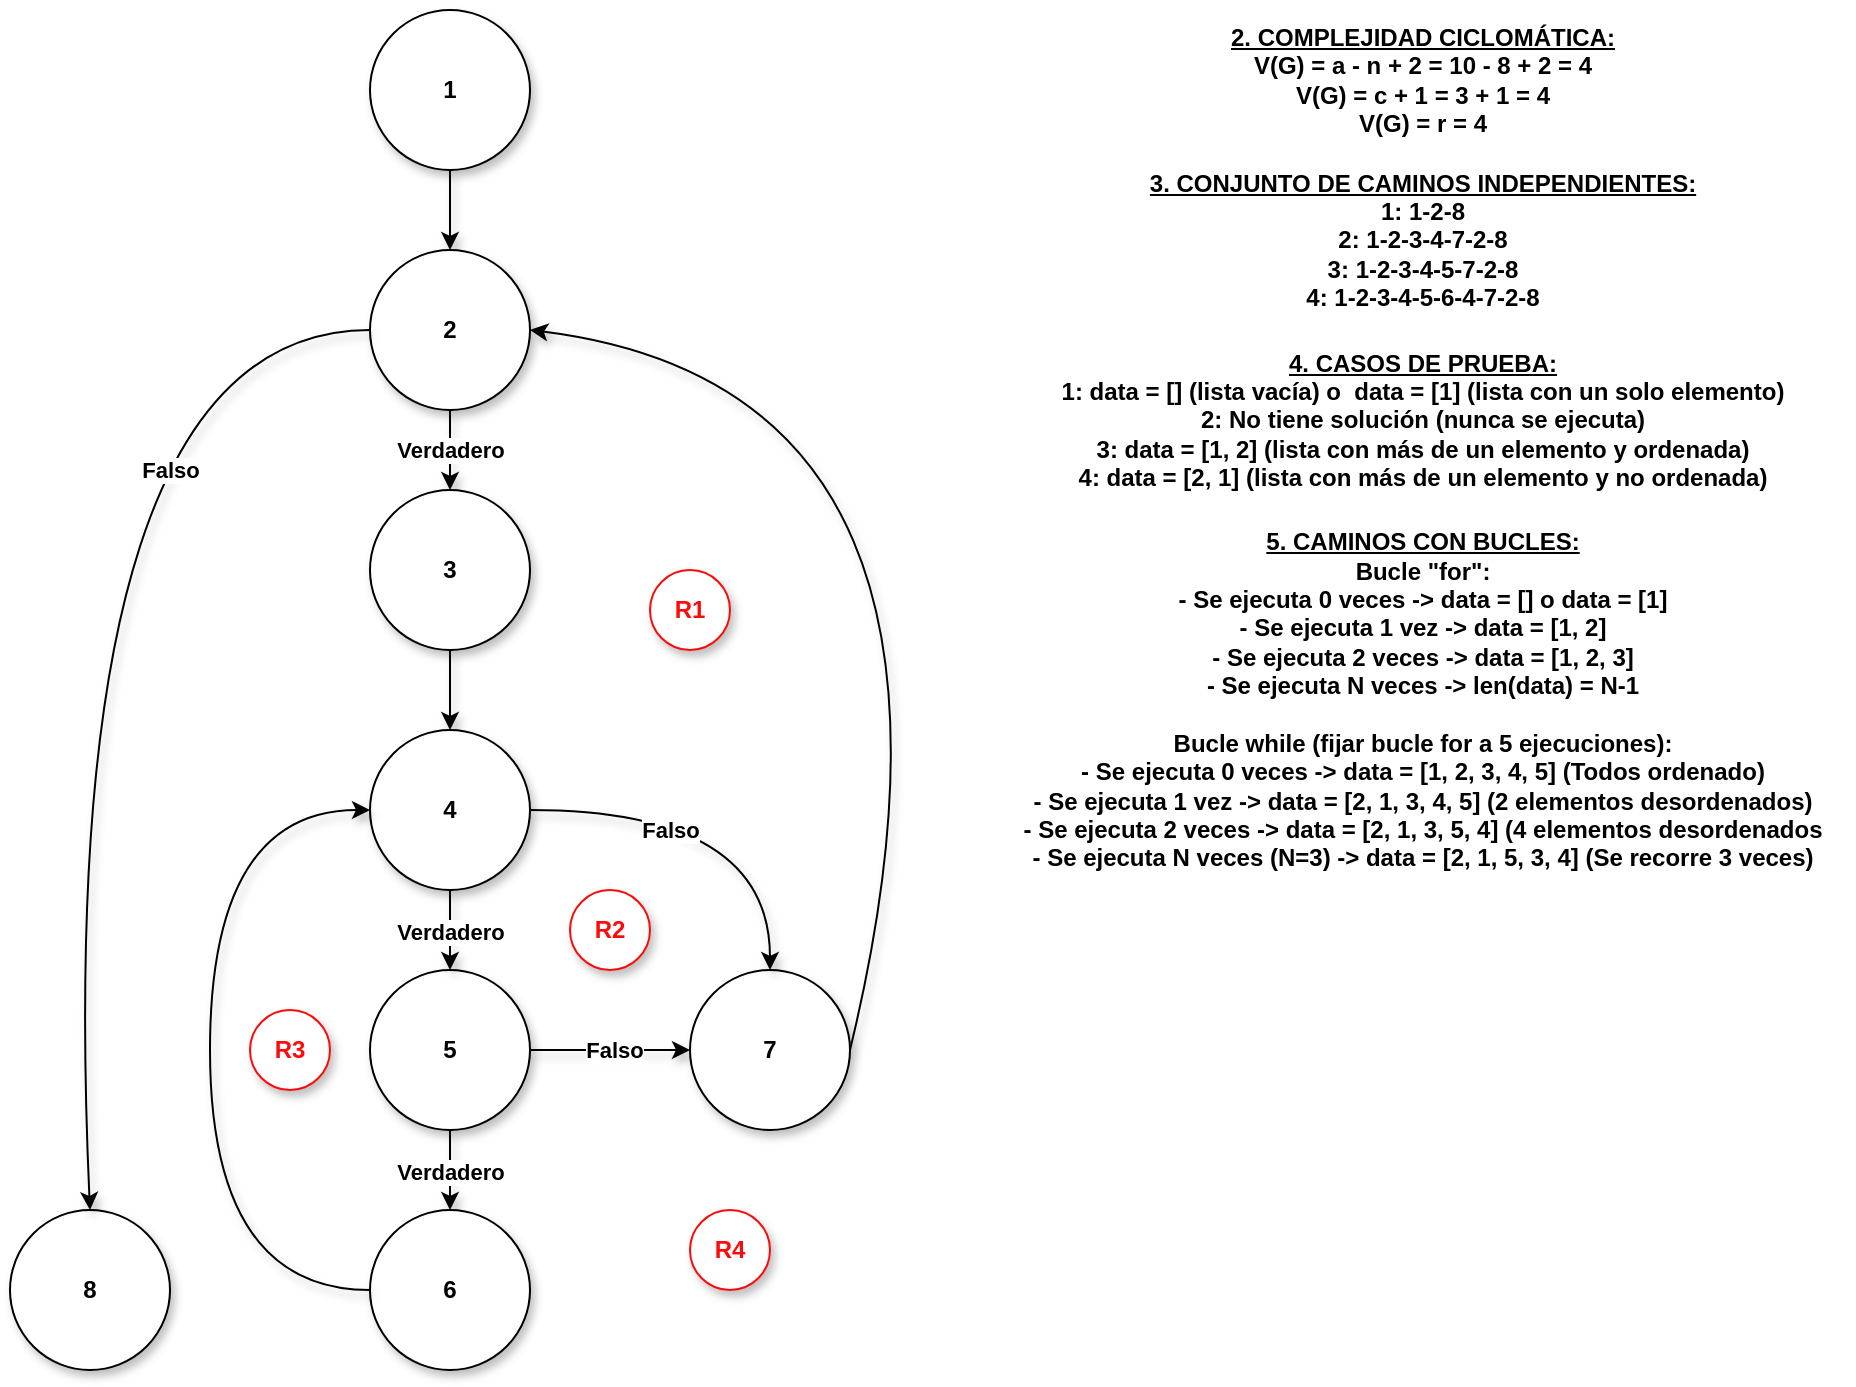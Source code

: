 <mxfile version="24.7.17">
  <diagram name="Página-1" id="qlfGURjjjB_SgXgHJ2ly">
    <mxGraphModel dx="1050" dy="629" grid="1" gridSize="10" guides="1" tooltips="1" connect="1" arrows="1" fold="1" page="1" pageScale="1" pageWidth="827" pageHeight="1169" math="0" shadow="0">
      <root>
        <mxCell id="0" />
        <mxCell id="1" parent="0" />
        <mxCell id="a_scWwqzRaStGfmflHEY-15" style="edgeStyle=orthogonalEdgeStyle;rounded=0;orthogonalLoop=1;jettySize=auto;html=1;exitX=0.5;exitY=1;exitDx=0;exitDy=0;entryX=0.5;entryY=0;entryDx=0;entryDy=0;shadow=1;" parent="1" source="a_scWwqzRaStGfmflHEY-16" target="a_scWwqzRaStGfmflHEY-19" edge="1">
          <mxGeometry relative="1" as="geometry" />
        </mxCell>
        <mxCell id="a_scWwqzRaStGfmflHEY-16" value="&lt;b&gt;1&lt;/b&gt;" style="ellipse;whiteSpace=wrap;html=1;aspect=fixed;shadow=1;" parent="1" vertex="1">
          <mxGeometry x="339" y="245" width="80" height="80" as="geometry" />
        </mxCell>
        <mxCell id="a_scWwqzRaStGfmflHEY-17" style="edgeStyle=orthogonalEdgeStyle;rounded=0;orthogonalLoop=1;jettySize=auto;html=1;exitX=0.5;exitY=1;exitDx=0;exitDy=0;entryX=0.5;entryY=0;entryDx=0;entryDy=0;shadow=1;" parent="1" source="a_scWwqzRaStGfmflHEY-19" target="a_scWwqzRaStGfmflHEY-21" edge="1">
          <mxGeometry relative="1" as="geometry" />
        </mxCell>
        <mxCell id="a_scWwqzRaStGfmflHEY-18" value="&lt;b&gt;Verdadero&lt;/b&gt;" style="edgeLabel;html=1;align=center;verticalAlign=middle;resizable=0;points=[];shadow=1;" parent="a_scWwqzRaStGfmflHEY-17" vertex="1" connectable="0">
          <mxGeometry x="-0.15" relative="1" as="geometry">
            <mxPoint y="3" as="offset" />
          </mxGeometry>
        </mxCell>
        <mxCell id="a_scWwqzRaStGfmflHEY-19" value="&lt;b&gt;2&lt;/b&gt;" style="ellipse;whiteSpace=wrap;html=1;aspect=fixed;shadow=1;" parent="1" vertex="1">
          <mxGeometry x="339" y="365" width="80" height="80" as="geometry" />
        </mxCell>
        <mxCell id="a_scWwqzRaStGfmflHEY-20" style="edgeStyle=orthogonalEdgeStyle;rounded=0;orthogonalLoop=1;jettySize=auto;html=1;exitX=0.5;exitY=1;exitDx=0;exitDy=0;entryX=0.5;entryY=0;entryDx=0;entryDy=0;shadow=1;" parent="1" source="a_scWwqzRaStGfmflHEY-21" target="a_scWwqzRaStGfmflHEY-31" edge="1">
          <mxGeometry relative="1" as="geometry" />
        </mxCell>
        <mxCell id="a_scWwqzRaStGfmflHEY-21" value="&lt;b&gt;3&lt;/b&gt;" style="ellipse;whiteSpace=wrap;html=1;aspect=fixed;shadow=1;" parent="1" vertex="1">
          <mxGeometry x="339" y="485" width="80" height="80" as="geometry" />
        </mxCell>
        <mxCell id="a_scWwqzRaStGfmflHEY-22" style="edgeStyle=orthogonalEdgeStyle;rounded=0;orthogonalLoop=1;jettySize=auto;html=1;exitX=0.5;exitY=1;exitDx=0;exitDy=0;entryX=0.5;entryY=0;entryDx=0;entryDy=0;shadow=1;" parent="1" source="a_scWwqzRaStGfmflHEY-26" target="a_scWwqzRaStGfmflHEY-27" edge="1">
          <mxGeometry relative="1" as="geometry" />
        </mxCell>
        <mxCell id="a_scWwqzRaStGfmflHEY-23" value="&lt;b&gt;Verdadero&lt;/b&gt;" style="edgeLabel;html=1;align=center;verticalAlign=middle;resizable=0;points=[];shadow=1;" parent="a_scWwqzRaStGfmflHEY-22" vertex="1" connectable="0">
          <mxGeometry x="0.05" y="3" relative="1" as="geometry">
            <mxPoint x="-3" as="offset" />
          </mxGeometry>
        </mxCell>
        <mxCell id="a_scWwqzRaStGfmflHEY-24" style="edgeStyle=orthogonalEdgeStyle;rounded=0;orthogonalLoop=1;jettySize=auto;html=1;exitX=1;exitY=0.5;exitDx=0;exitDy=0;entryX=0;entryY=0.5;entryDx=0;entryDy=0;shadow=1;" parent="1" source="a_scWwqzRaStGfmflHEY-26" target="a_scWwqzRaStGfmflHEY-28" edge="1">
          <mxGeometry relative="1" as="geometry" />
        </mxCell>
        <mxCell id="a_scWwqzRaStGfmflHEY-25" value="&lt;b&gt;Falso&lt;/b&gt;" style="edgeLabel;html=1;align=center;verticalAlign=middle;resizable=0;points=[];shadow=1;" parent="a_scWwqzRaStGfmflHEY-24" vertex="1" connectable="0">
          <mxGeometry x="0.05" y="-2" relative="1" as="geometry">
            <mxPoint y="-2" as="offset" />
          </mxGeometry>
        </mxCell>
        <mxCell id="a_scWwqzRaStGfmflHEY-26" value="&lt;b&gt;5&lt;/b&gt;" style="ellipse;whiteSpace=wrap;html=1;aspect=fixed;shadow=1;" parent="1" vertex="1">
          <mxGeometry x="339" y="725" width="80" height="80" as="geometry" />
        </mxCell>
        <mxCell id="a_scWwqzRaStGfmflHEY-27" value="&lt;b&gt;6&lt;/b&gt;" style="ellipse;whiteSpace=wrap;html=1;aspect=fixed;shadow=1;" parent="1" vertex="1">
          <mxGeometry x="339" y="845" width="80" height="80" as="geometry" />
        </mxCell>
        <mxCell id="a_scWwqzRaStGfmflHEY-28" value="&lt;b&gt;7&lt;/b&gt;" style="ellipse;whiteSpace=wrap;html=1;aspect=fixed;shadow=1;" parent="1" vertex="1">
          <mxGeometry x="499" y="725" width="80" height="80" as="geometry" />
        </mxCell>
        <mxCell id="a_scWwqzRaStGfmflHEY-29" style="edgeStyle=orthogonalEdgeStyle;rounded=0;orthogonalLoop=1;jettySize=auto;html=1;exitX=0.5;exitY=1;exitDx=0;exitDy=0;entryX=0.5;entryY=0;entryDx=0;entryDy=0;shadow=1;" parent="1" source="a_scWwqzRaStGfmflHEY-31" target="a_scWwqzRaStGfmflHEY-26" edge="1">
          <mxGeometry relative="1" as="geometry" />
        </mxCell>
        <mxCell id="a_scWwqzRaStGfmflHEY-30" value="&lt;b&gt;Verdadero&lt;/b&gt;" style="edgeLabel;html=1;align=center;verticalAlign=middle;resizable=0;points=[];shadow=1;" parent="a_scWwqzRaStGfmflHEY-29" vertex="1" connectable="0">
          <mxGeometry x="0.05" y="1" relative="1" as="geometry">
            <mxPoint x="-1" as="offset" />
          </mxGeometry>
        </mxCell>
        <mxCell id="a_scWwqzRaStGfmflHEY-31" value="&lt;b&gt;4&lt;/b&gt;" style="ellipse;whiteSpace=wrap;html=1;aspect=fixed;shadow=1;" parent="1" vertex="1">
          <mxGeometry x="339" y="605" width="80" height="80" as="geometry" />
        </mxCell>
        <mxCell id="a_scWwqzRaStGfmflHEY-32" value="&lt;b&gt;8&lt;/b&gt;" style="ellipse;whiteSpace=wrap;html=1;aspect=fixed;shadow=1;" parent="1" vertex="1">
          <mxGeometry x="159" y="845" width="80" height="80" as="geometry" />
        </mxCell>
        <mxCell id="a_scWwqzRaStGfmflHEY-33" value="" style="curved=1;endArrow=classic;html=1;rounded=0;entryX=1;entryY=0.5;entryDx=0;entryDy=0;shadow=1;" parent="1" target="a_scWwqzRaStGfmflHEY-19" edge="1">
          <mxGeometry width="50" height="50" relative="1" as="geometry">
            <mxPoint x="579" y="765" as="sourcePoint" />
            <mxPoint x="589" y="615" as="targetPoint" />
            <Array as="points">
              <mxPoint x="659" y="435" />
            </Array>
          </mxGeometry>
        </mxCell>
        <mxCell id="a_scWwqzRaStGfmflHEY-34" value="" style="curved=1;endArrow=classic;html=1;rounded=0;exitX=1;exitY=0.5;exitDx=0;exitDy=0;entryX=0.5;entryY=0;entryDx=0;entryDy=0;shadow=1;fontStyle=1" parent="1" source="a_scWwqzRaStGfmflHEY-31" target="a_scWwqzRaStGfmflHEY-28" edge="1">
          <mxGeometry width="50" height="50" relative="1" as="geometry">
            <mxPoint x="539" y="665" as="sourcePoint" />
            <mxPoint x="589" y="615" as="targetPoint" />
            <Array as="points">
              <mxPoint x="539" y="645" />
            </Array>
          </mxGeometry>
        </mxCell>
        <mxCell id="a_scWwqzRaStGfmflHEY-35" value="&lt;b&gt;Falso&lt;/b&gt;" style="edgeLabel;html=1;align=center;verticalAlign=middle;resizable=0;points=[];shadow=1;" parent="a_scWwqzRaStGfmflHEY-34" vertex="1" connectable="0">
          <mxGeometry x="-0.31" y="-12" relative="1" as="geometry">
            <mxPoint x="1" y="-2" as="offset" />
          </mxGeometry>
        </mxCell>
        <mxCell id="a_scWwqzRaStGfmflHEY-36" value="" style="curved=1;endArrow=classic;html=1;rounded=0;exitX=0;exitY=0.5;exitDx=0;exitDy=0;entryX=0;entryY=0.5;entryDx=0;entryDy=0;shadow=1;" parent="1" source="a_scWwqzRaStGfmflHEY-27" target="a_scWwqzRaStGfmflHEY-31" edge="1">
          <mxGeometry width="50" height="50" relative="1" as="geometry">
            <mxPoint x="539" y="665" as="sourcePoint" />
            <mxPoint x="589" y="615" as="targetPoint" />
            <Array as="points">
              <mxPoint x="259" y="885" />
              <mxPoint x="259" y="645" />
            </Array>
          </mxGeometry>
        </mxCell>
        <mxCell id="a_scWwqzRaStGfmflHEY-37" value="" style="curved=1;endArrow=classic;html=1;rounded=0;entryX=0.5;entryY=0;entryDx=0;entryDy=0;exitX=0;exitY=0.5;exitDx=0;exitDy=0;shadow=1;fontStyle=1" parent="1" source="a_scWwqzRaStGfmflHEY-19" target="a_scWwqzRaStGfmflHEY-32" edge="1">
          <mxGeometry width="50" height="50" relative="1" as="geometry">
            <mxPoint x="539" y="665" as="sourcePoint" />
            <mxPoint x="589" y="615" as="targetPoint" />
            <Array as="points">
              <mxPoint x="179" y="405" />
            </Array>
          </mxGeometry>
        </mxCell>
        <mxCell id="a_scWwqzRaStGfmflHEY-38" value="&lt;b&gt;Falso&lt;/b&gt;" style="edgeLabel;html=1;align=center;verticalAlign=middle;resizable=0;points=[];shadow=1;" parent="a_scWwqzRaStGfmflHEY-37" vertex="1" connectable="0">
          <mxGeometry x="-0.275" y="15" relative="1" as="geometry">
            <mxPoint x="42" y="13" as="offset" />
          </mxGeometry>
        </mxCell>
        <mxCell id="a_scWwqzRaStGfmflHEY-39" value="&lt;div&gt;&lt;b&gt;&lt;u&gt;2. COMPLEJIDAD CICLOMÁTICA:&lt;/u&gt;&lt;/b&gt;&lt;/div&gt;&lt;b&gt;V(G) =&amp;nbsp;a - n + 2 = 10 - 8 + 2 = 4&lt;/b&gt;&lt;div&gt;&lt;b&gt;V(G) = c + 1 = 3 + 1 = 4&lt;br&gt;V(G) = r = 4&lt;/b&gt;&lt;/div&gt;" style="text;html=1;align=center;verticalAlign=middle;resizable=0;points=[];autosize=1;strokeColor=none;fillColor=none;shadow=1;" parent="1" vertex="1">
          <mxGeometry x="755" y="245" width="220" height="70" as="geometry" />
        </mxCell>
        <mxCell id="a_scWwqzRaStGfmflHEY-40" value="&lt;font color=&quot;#ff0a0a&quot;&gt;&lt;b&gt;R1&lt;/b&gt;&lt;/font&gt;" style="ellipse;whiteSpace=wrap;html=1;aspect=fixed;strokeColor=#FF0A0A;shadow=1;" parent="1" vertex="1">
          <mxGeometry x="479" y="525" width="40" height="40" as="geometry" />
        </mxCell>
        <mxCell id="a_scWwqzRaStGfmflHEY-41" value="&lt;font color=&quot;#ff0a0a&quot;&gt;&lt;b&gt;R2&lt;/b&gt;&lt;/font&gt;" style="ellipse;whiteSpace=wrap;html=1;aspect=fixed;strokeColor=#FF0A0A;shadow=1;" parent="1" vertex="1">
          <mxGeometry x="439" y="685" width="40" height="40" as="geometry" />
        </mxCell>
        <mxCell id="a_scWwqzRaStGfmflHEY-42" value="&lt;font style=&quot;&quot; color=&quot;#ff0a0a&quot;&gt;R3&lt;/font&gt;" style="ellipse;whiteSpace=wrap;html=1;aspect=fixed;strokeColor=#FF0A0A;shadow=1;fontStyle=1" parent="1" vertex="1">
          <mxGeometry x="279" y="745" width="40" height="40" as="geometry" />
        </mxCell>
        <mxCell id="a_scWwqzRaStGfmflHEY-43" value="&lt;font color=&quot;#ff0a0a&quot;&gt;&lt;b&gt;R4&lt;/b&gt;&lt;/font&gt;" style="ellipse;whiteSpace=wrap;html=1;aspect=fixed;strokeColor=#FF0A0A;shadow=1;" parent="1" vertex="1">
          <mxGeometry x="499" y="845" width="40" height="40" as="geometry" />
        </mxCell>
        <mxCell id="a_scWwqzRaStGfmflHEY-44" value="&lt;div&gt;&lt;b&gt;&lt;u&gt;3. CONJUNTO DE CAMINOS INDEPENDIENTES:&lt;/u&gt;&lt;/b&gt;&lt;/div&gt;&lt;div&gt;&lt;b&gt;1: 1-2-8&lt;/b&gt;&lt;/div&gt;&lt;div&gt;&lt;b&gt;2:&amp;nbsp;&lt;/b&gt;&lt;b style=&quot;background-color: initial;&quot;&gt;1-2-3-4-7-2-8&lt;/b&gt;&lt;/div&gt;&lt;div&gt;&lt;b&gt;3:&amp;nbsp;&lt;/b&gt;&lt;b style=&quot;background-color: initial;&quot;&gt;1-2-3-4-5-7-2-8&lt;/b&gt;&lt;/div&gt;&lt;div&gt;&lt;b&gt;4: 1-2-3-4-5-6-4-7-2-8&lt;/b&gt;&lt;/div&gt;" style="text;html=1;align=center;verticalAlign=middle;resizable=0;points=[];autosize=1;strokeColor=none;fillColor=none;shadow=1;" parent="1" vertex="1">
          <mxGeometry x="715" y="315" width="300" height="90" as="geometry" />
        </mxCell>
        <mxCell id="iftXPG_NBNdC4ZWBvDt0-1" value="&lt;b&gt;&lt;u&gt;4. CASOS DE PRUEBA:&lt;/u&gt;&lt;/b&gt;&lt;div&gt;&lt;b&gt;1: data = [] (lista vacía) o&amp;nbsp; data = [1] (lista con un solo elemento)&lt;/b&gt;&lt;/div&gt;&lt;div&gt;&lt;b&gt;2: No tiene solución (nunca se ejecuta)&lt;/b&gt;&lt;/div&gt;&lt;div&gt;&lt;b&gt;3: data = [1, 2] (lista con más de un elemento y ordenada)&lt;/b&gt;&lt;/div&gt;&lt;div&gt;&lt;b&gt;4: data = [2, 1] (lista con más de un elemento y no ordenada)&lt;/b&gt;&lt;/div&gt;" style="text;html=1;align=center;verticalAlign=middle;resizable=0;points=[];autosize=1;strokeColor=none;fillColor=none;shadow=1;" parent="1" vertex="1">
          <mxGeometry x="675" y="405" width="380" height="90" as="geometry" />
        </mxCell>
        <mxCell id="iftXPG_NBNdC4ZWBvDt0-2" value="&lt;div&gt;&lt;b&gt;&lt;u&gt;5. CAMINOS CON BUCLES:&lt;/u&gt;&lt;/b&gt;&lt;/div&gt;&lt;div&gt;&lt;b&gt;Bucle &quot;for&quot;:&lt;/b&gt;&lt;/div&gt;&lt;div&gt;&lt;b&gt;- Se ejecuta 0 veces -&amp;gt; data = [] o data = [1]&lt;/b&gt;&lt;/div&gt;&lt;div&gt;&lt;b&gt;- Se ejecuta 1 vez -&amp;gt; data = [1, 2]&lt;/b&gt;&lt;/div&gt;&lt;div&gt;&lt;b&gt;- Se ejecuta 2 veces -&amp;gt; data = [1, 2, 3]&lt;/b&gt;&lt;/div&gt;&lt;div&gt;&lt;b style=&quot;background-color: initial;&quot;&gt;- Se ejecuta N veces -&amp;gt; len(data) = N-1&lt;/b&gt;&lt;br&gt;&lt;/div&gt;&lt;div&gt;&lt;b&gt;&lt;br&gt;&lt;/b&gt;&lt;/div&gt;&lt;div&gt;&lt;b style=&quot;background-color: initial;&quot;&gt;Bucle while (fijar bucle for a 5 ejecuciones):&lt;/b&gt;&lt;/div&gt;&lt;div&gt;&lt;b style=&quot;background-color: initial;&quot;&gt;- Se ejecuta 0 veces -&amp;gt; data = [1, 2, 3, 4, 5] (Todos ordenado)&lt;/b&gt;&lt;/div&gt;&lt;div&gt;&lt;b style=&quot;background-color: initial;&quot;&gt;- Se ejecuta 1 vez -&amp;gt; data = [2, 1, 3, 4, 5] (2 elementos desordenados)&lt;/b&gt;&lt;/div&gt;&lt;div&gt;&lt;b style=&quot;background-color: initial;&quot;&gt;- Se ejecuta 2 veces -&amp;gt; data = [2, 1, 3, 5, 4] (4 elementos desordenados&lt;/b&gt;&lt;/div&gt;&lt;div&gt;&lt;b style=&quot;background-color: initial;&quot;&gt;- Se ejecuta N veces (N=3) -&amp;gt; data = [2, 1, 5, 3, 4] (Se recorre 3 veces)&lt;/b&gt;&lt;/div&gt;" style="text;html=1;align=center;verticalAlign=middle;resizable=0;points=[];autosize=1;strokeColor=none;fillColor=none;shadow=1;" parent="1" vertex="1">
          <mxGeometry x="655" y="495" width="420" height="190" as="geometry" />
        </mxCell>
      </root>
    </mxGraphModel>
  </diagram>
</mxfile>
